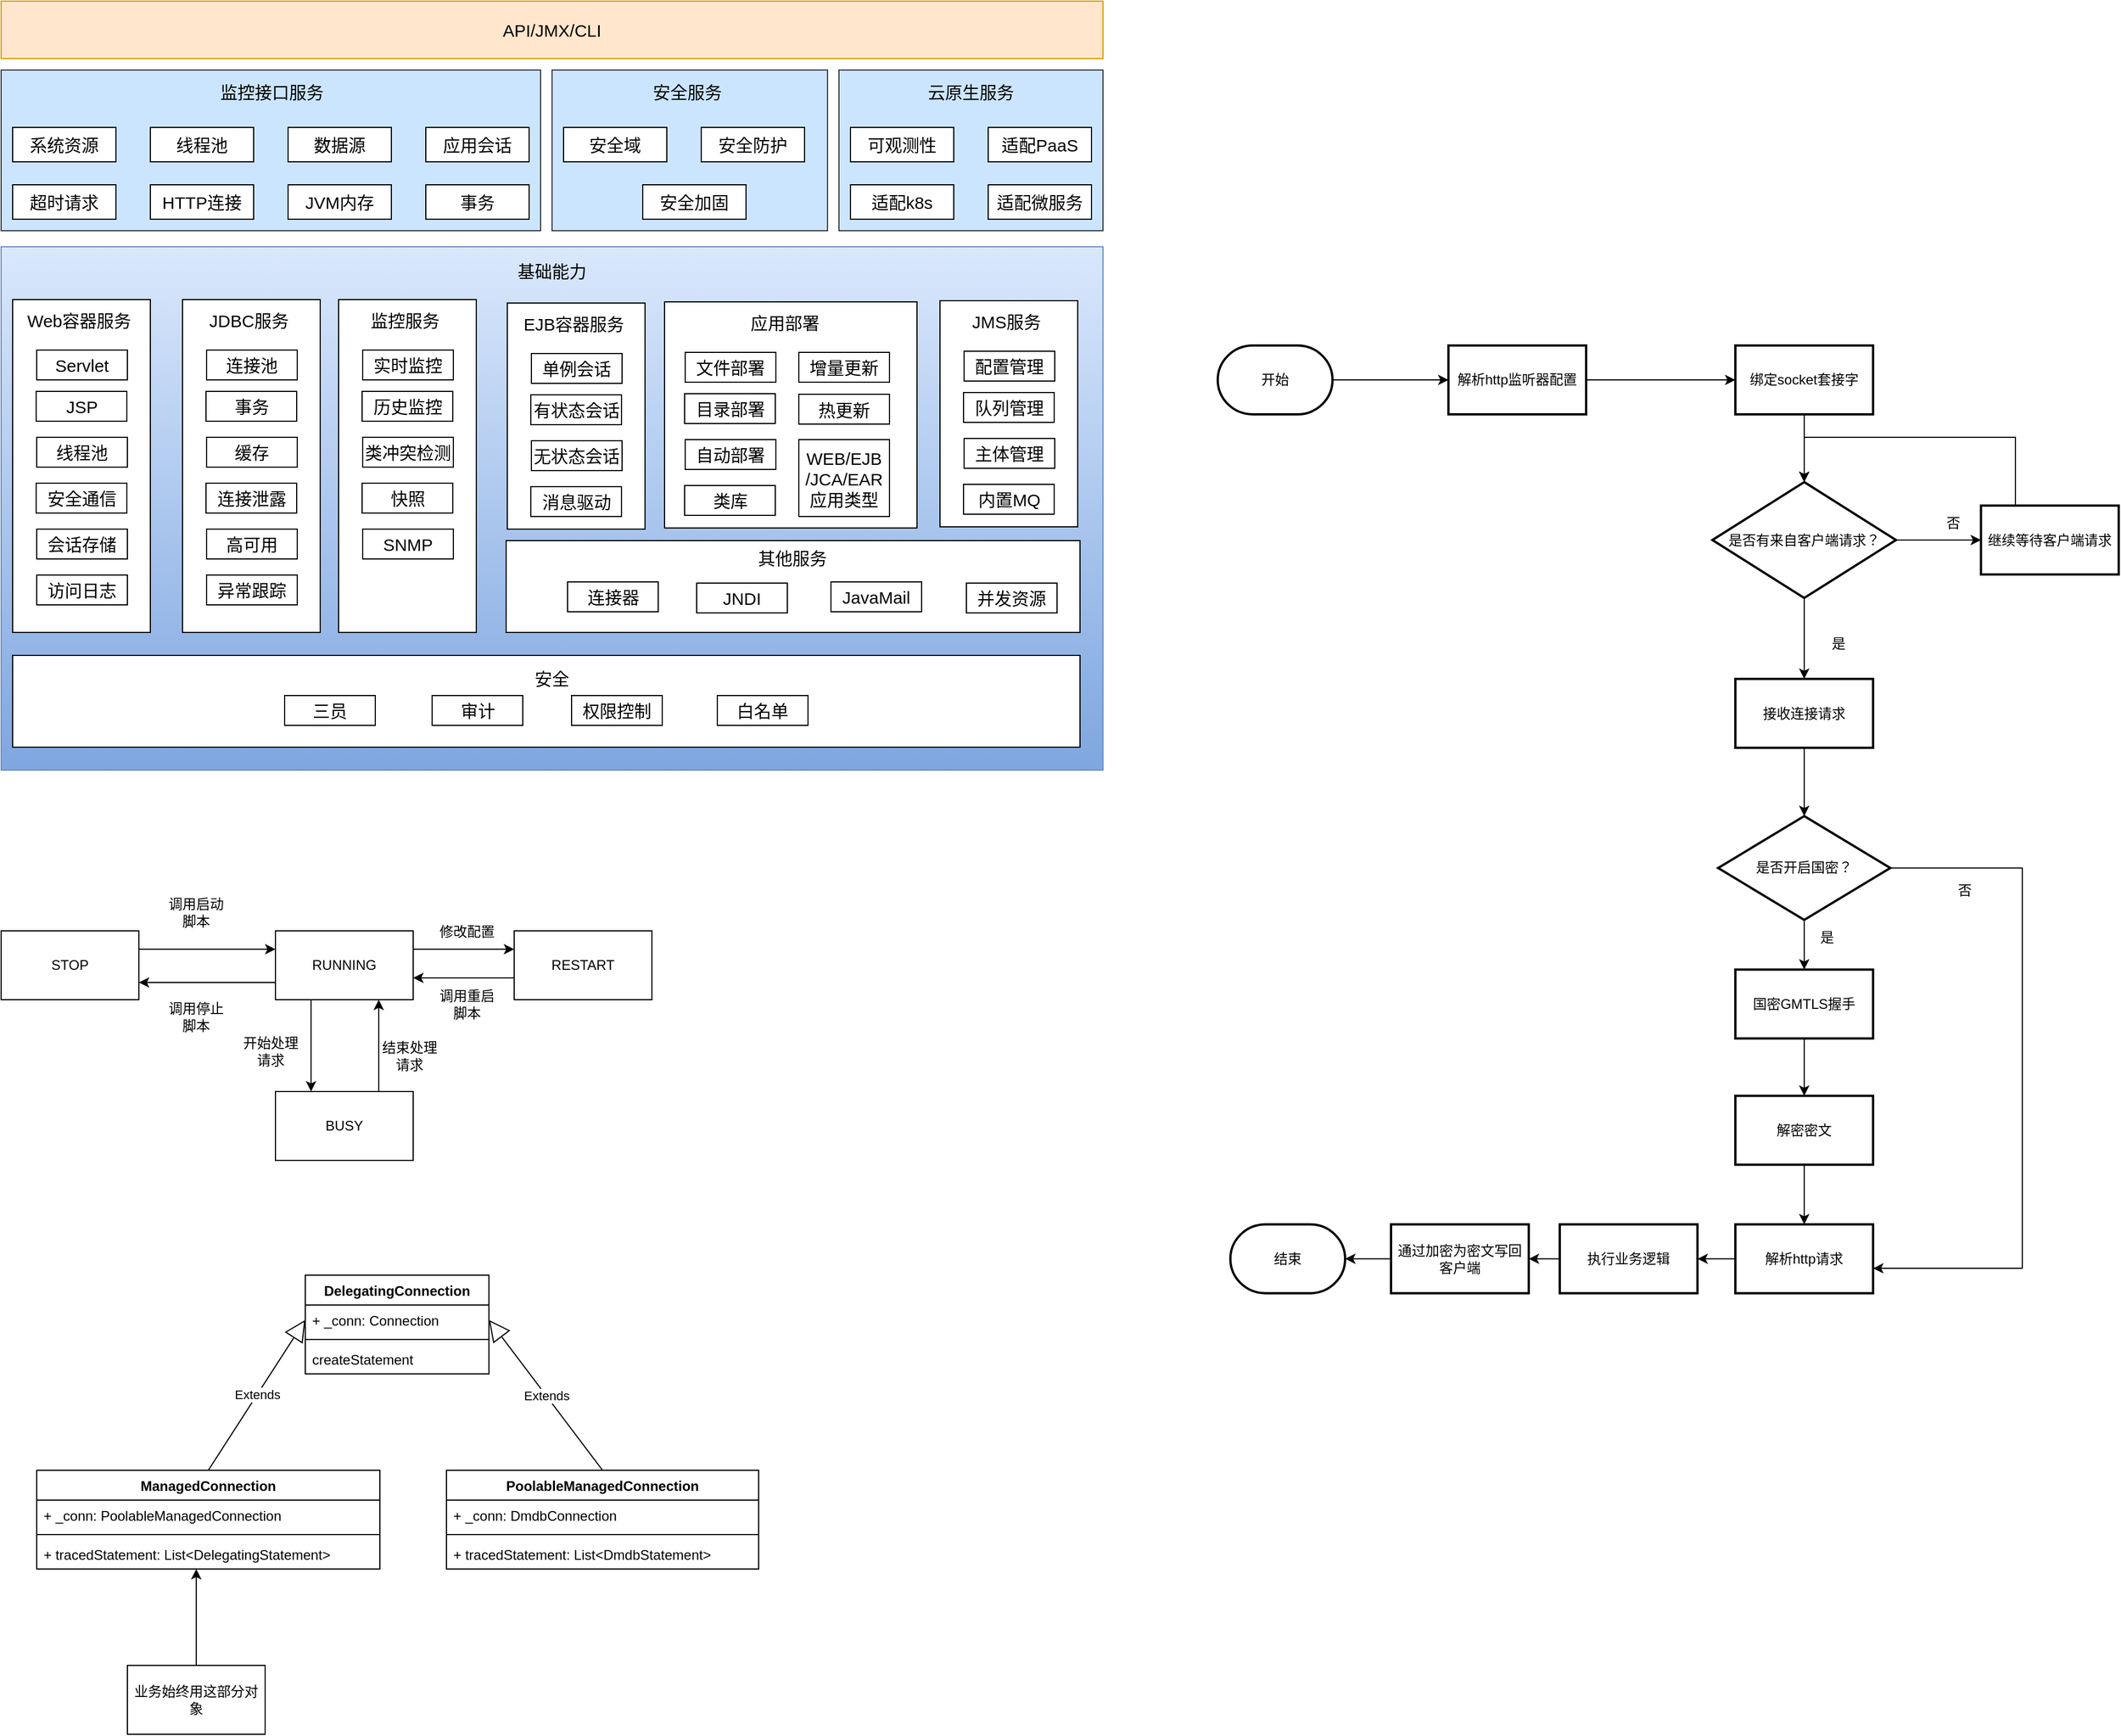 <mxfile version="22.1.11" type="github">
  <diagram name="第 1 页" id="JGKNLwSmmm86M49A7ziD">
    <mxGraphModel dx="1434" dy="738" grid="1" gridSize="10" guides="1" tooltips="1" connect="1" arrows="1" fold="1" page="1" pageScale="1" pageWidth="827" pageHeight="1169" math="0" shadow="0">
      <root>
        <mxCell id="0" />
        <mxCell id="1" parent="0" />
        <mxCell id="w1klxcKZmSyNbT7A57oT-1" value="" style="rounded=0;whiteSpace=wrap;html=1;fontSize=15;fillColor=#dae8fc;gradientColor=#7ea6e0;strokeColor=#6c8ebf;" vertex="1" parent="1">
          <mxGeometry x="60" y="344" width="960" height="456" as="geometry" />
        </mxCell>
        <mxCell id="w1klxcKZmSyNbT7A57oT-2" value="API/JMX/CLI" style="rounded=0;whiteSpace=wrap;html=1;fontSize=15;fillColor=#ffe6cc;strokeColor=#d79b00;" vertex="1" parent="1">
          <mxGeometry x="60" y="130" width="960" height="50" as="geometry" />
        </mxCell>
        <mxCell id="w1klxcKZmSyNbT7A57oT-3" value="" style="group;fillColor=#cce5ff;strokeColor=#36393d;" vertex="1" connectable="0" parent="1">
          <mxGeometry x="60" y="190" width="470" height="140" as="geometry" />
        </mxCell>
        <mxCell id="w1klxcKZmSyNbT7A57oT-4" value="" style="rounded=0;whiteSpace=wrap;html=1;fontSize=15;fillColor=#cce5ff;strokeColor=#36393d;" vertex="1" parent="w1klxcKZmSyNbT7A57oT-3">
          <mxGeometry width="470" height="140" as="geometry" />
        </mxCell>
        <mxCell id="w1klxcKZmSyNbT7A57oT-5" value="系统资源" style="rounded=0;whiteSpace=wrap;html=1;fontSize=15;" vertex="1" parent="w1klxcKZmSyNbT7A57oT-3">
          <mxGeometry x="10" y="50" width="90" height="30" as="geometry" />
        </mxCell>
        <mxCell id="w1klxcKZmSyNbT7A57oT-6" value="超时请求" style="rounded=0;whiteSpace=wrap;html=1;fontSize=15;" vertex="1" parent="w1klxcKZmSyNbT7A57oT-3">
          <mxGeometry x="10" y="100" width="90" height="30" as="geometry" />
        </mxCell>
        <mxCell id="w1klxcKZmSyNbT7A57oT-7" value="线程池" style="rounded=0;whiteSpace=wrap;html=1;fontSize=15;" vertex="1" parent="w1klxcKZmSyNbT7A57oT-3">
          <mxGeometry x="130" y="50" width="90" height="30" as="geometry" />
        </mxCell>
        <mxCell id="w1klxcKZmSyNbT7A57oT-8" value="HTTP连接" style="rounded=0;whiteSpace=wrap;html=1;fontSize=15;" vertex="1" parent="w1klxcKZmSyNbT7A57oT-3">
          <mxGeometry x="130" y="100" width="90" height="30" as="geometry" />
        </mxCell>
        <mxCell id="w1klxcKZmSyNbT7A57oT-9" value="数据源" style="rounded=0;whiteSpace=wrap;html=1;fontSize=15;" vertex="1" parent="w1klxcKZmSyNbT7A57oT-3">
          <mxGeometry x="250" y="50" width="90" height="30" as="geometry" />
        </mxCell>
        <mxCell id="w1klxcKZmSyNbT7A57oT-10" value="JVM内存" style="rounded=0;whiteSpace=wrap;html=1;fontSize=15;" vertex="1" parent="w1klxcKZmSyNbT7A57oT-3">
          <mxGeometry x="250" y="100" width="90" height="30" as="geometry" />
        </mxCell>
        <mxCell id="w1klxcKZmSyNbT7A57oT-11" value="应用会话" style="rounded=0;whiteSpace=wrap;html=1;fontSize=15;" vertex="1" parent="w1klxcKZmSyNbT7A57oT-3">
          <mxGeometry x="370" y="50" width="90" height="30" as="geometry" />
        </mxCell>
        <mxCell id="w1klxcKZmSyNbT7A57oT-12" value="事务" style="rounded=0;whiteSpace=wrap;html=1;fontSize=15;" vertex="1" parent="w1klxcKZmSyNbT7A57oT-3">
          <mxGeometry x="370" y="100" width="90" height="30" as="geometry" />
        </mxCell>
        <mxCell id="w1klxcKZmSyNbT7A57oT-13" value="监控接口服务" style="text;html=1;strokeColor=none;fillColor=none;align=center;verticalAlign=middle;whiteSpace=wrap;rounded=0;fontSize=15;" vertex="1" parent="w1klxcKZmSyNbT7A57oT-3">
          <mxGeometry x="171" y="4" width="130" height="30" as="geometry" />
        </mxCell>
        <mxCell id="w1klxcKZmSyNbT7A57oT-14" value="" style="group" vertex="1" connectable="0" parent="1">
          <mxGeometry x="540" y="190" width="240" height="140" as="geometry" />
        </mxCell>
        <mxCell id="w1klxcKZmSyNbT7A57oT-15" value="" style="rounded=0;whiteSpace=wrap;html=1;fontSize=15;fillColor=#cce5ff;strokeColor=#36393d;" vertex="1" parent="w1klxcKZmSyNbT7A57oT-14">
          <mxGeometry width="240" height="140" as="geometry" />
        </mxCell>
        <mxCell id="w1klxcKZmSyNbT7A57oT-16" value="安全域" style="rounded=0;whiteSpace=wrap;html=1;fontSize=15;" vertex="1" parent="w1klxcKZmSyNbT7A57oT-14">
          <mxGeometry x="10" y="50" width="90" height="30" as="geometry" />
        </mxCell>
        <mxCell id="w1klxcKZmSyNbT7A57oT-17" value="安全加固" style="rounded=0;whiteSpace=wrap;html=1;fontSize=15;" vertex="1" parent="w1klxcKZmSyNbT7A57oT-14">
          <mxGeometry x="79" y="100" width="90" height="30" as="geometry" />
        </mxCell>
        <mxCell id="w1klxcKZmSyNbT7A57oT-18" value="安全防护" style="rounded=0;whiteSpace=wrap;html=1;fontSize=15;" vertex="1" parent="w1klxcKZmSyNbT7A57oT-14">
          <mxGeometry x="130" y="50" width="90" height="30" as="geometry" />
        </mxCell>
        <mxCell id="w1klxcKZmSyNbT7A57oT-19" value="安全服务" style="text;html=1;strokeColor=none;fillColor=none;align=center;verticalAlign=middle;whiteSpace=wrap;rounded=0;fontSize=15;" vertex="1" parent="w1klxcKZmSyNbT7A57oT-14">
          <mxGeometry x="53" y="4" width="130" height="30" as="geometry" />
        </mxCell>
        <mxCell id="w1klxcKZmSyNbT7A57oT-20" value="" style="group;fillColor=#cce5ff;strokeColor=#36393d;" vertex="1" connectable="0" parent="1">
          <mxGeometry x="790" y="190" width="230" height="140" as="geometry" />
        </mxCell>
        <mxCell id="w1klxcKZmSyNbT7A57oT-21" value="" style="rounded=0;whiteSpace=wrap;html=1;fontSize=15;fillColor=#cce5ff;strokeColor=#36393d;" vertex="1" parent="w1klxcKZmSyNbT7A57oT-20">
          <mxGeometry width="230" height="140" as="geometry" />
        </mxCell>
        <mxCell id="w1klxcKZmSyNbT7A57oT-22" value="可观测性" style="rounded=0;whiteSpace=wrap;html=1;fontSize=15;" vertex="1" parent="w1klxcKZmSyNbT7A57oT-20">
          <mxGeometry x="10" y="50" width="90" height="30" as="geometry" />
        </mxCell>
        <mxCell id="w1klxcKZmSyNbT7A57oT-23" value="适配k8s" style="rounded=0;whiteSpace=wrap;html=1;fontSize=15;" vertex="1" parent="w1klxcKZmSyNbT7A57oT-20">
          <mxGeometry x="10" y="100" width="90" height="30" as="geometry" />
        </mxCell>
        <mxCell id="w1klxcKZmSyNbT7A57oT-24" value="适配PaaS" style="rounded=0;whiteSpace=wrap;html=1;fontSize=15;" vertex="1" parent="w1klxcKZmSyNbT7A57oT-20">
          <mxGeometry x="130" y="50" width="90" height="30" as="geometry" />
        </mxCell>
        <mxCell id="w1klxcKZmSyNbT7A57oT-25" value="适配微服务" style="rounded=0;whiteSpace=wrap;html=1;fontSize=15;" vertex="1" parent="w1klxcKZmSyNbT7A57oT-20">
          <mxGeometry x="130" y="100" width="90" height="30" as="geometry" />
        </mxCell>
        <mxCell id="w1klxcKZmSyNbT7A57oT-26" value="云原生服务" style="text;html=1;strokeColor=none;fillColor=none;align=center;verticalAlign=middle;whiteSpace=wrap;rounded=0;fontSize=15;" vertex="1" parent="w1klxcKZmSyNbT7A57oT-20">
          <mxGeometry x="50" y="4" width="130" height="30" as="geometry" />
        </mxCell>
        <mxCell id="w1klxcKZmSyNbT7A57oT-27" value="" style="group;fillColor=#cce5ff;strokeColor=#36393d;" vertex="1" connectable="0" parent="1">
          <mxGeometry x="70" y="390" width="120" height="290" as="geometry" />
        </mxCell>
        <mxCell id="w1klxcKZmSyNbT7A57oT-28" value="" style="rounded=0;whiteSpace=wrap;html=1;fontSize=15;" vertex="1" parent="w1klxcKZmSyNbT7A57oT-27">
          <mxGeometry width="120" height="290" as="geometry" />
        </mxCell>
        <mxCell id="w1klxcKZmSyNbT7A57oT-29" value="" style="group" vertex="1" connectable="0" parent="w1klxcKZmSyNbT7A57oT-27">
          <mxGeometry x="3" y="3" width="110" height="263" as="geometry" />
        </mxCell>
        <mxCell id="w1klxcKZmSyNbT7A57oT-30" value="Web容器服务" style="text;html=1;strokeColor=none;fillColor=none;align=center;verticalAlign=middle;whiteSpace=wrap;rounded=0;fontSize=15;" vertex="1" parent="w1klxcKZmSyNbT7A57oT-29">
          <mxGeometry width="110" height="30" as="geometry" />
        </mxCell>
        <mxCell id="w1klxcKZmSyNbT7A57oT-31" value="Servlet" style="rounded=0;whiteSpace=wrap;html=1;fontSize=15;" vertex="1" parent="w1klxcKZmSyNbT7A57oT-29">
          <mxGeometry x="18" y="41" width="79" height="26" as="geometry" />
        </mxCell>
        <mxCell id="w1klxcKZmSyNbT7A57oT-32" value="JSP" style="rounded=0;whiteSpace=wrap;html=1;fontSize=15;" vertex="1" parent="w1klxcKZmSyNbT7A57oT-29">
          <mxGeometry x="17.5" y="77" width="79" height="26" as="geometry" />
        </mxCell>
        <mxCell id="w1klxcKZmSyNbT7A57oT-33" value="线程池" style="rounded=0;whiteSpace=wrap;html=1;fontSize=15;" vertex="1" parent="w1klxcKZmSyNbT7A57oT-29">
          <mxGeometry x="18" y="117" width="79" height="26" as="geometry" />
        </mxCell>
        <mxCell id="w1klxcKZmSyNbT7A57oT-34" value="会话存储" style="rounded=0;whiteSpace=wrap;html=1;fontSize=15;" vertex="1" parent="w1klxcKZmSyNbT7A57oT-29">
          <mxGeometry x="18" y="197" width="79" height="26" as="geometry" />
        </mxCell>
        <mxCell id="w1klxcKZmSyNbT7A57oT-35" value="访问日志" style="rounded=0;whiteSpace=wrap;html=1;fontSize=15;" vertex="1" parent="w1klxcKZmSyNbT7A57oT-29">
          <mxGeometry x="18" y="237" width="79" height="26" as="geometry" />
        </mxCell>
        <mxCell id="w1klxcKZmSyNbT7A57oT-36" value="安全通信" style="rounded=0;whiteSpace=wrap;html=1;fontSize=15;" vertex="1" parent="w1klxcKZmSyNbT7A57oT-29">
          <mxGeometry x="17.5" y="157" width="79" height="26" as="geometry" />
        </mxCell>
        <mxCell id="w1klxcKZmSyNbT7A57oT-37" value="" style="group" vertex="1" connectable="0" parent="1">
          <mxGeometry x="218" y="390" width="120" height="290" as="geometry" />
        </mxCell>
        <mxCell id="w1klxcKZmSyNbT7A57oT-38" value="" style="rounded=0;whiteSpace=wrap;html=1;fontSize=15;" vertex="1" parent="w1klxcKZmSyNbT7A57oT-37">
          <mxGeometry width="120" height="290" as="geometry" />
        </mxCell>
        <mxCell id="w1klxcKZmSyNbT7A57oT-39" value="JDBC服务" style="text;html=1;strokeColor=none;fillColor=none;align=center;verticalAlign=middle;whiteSpace=wrap;rounded=0;fontSize=15;" vertex="1" parent="w1klxcKZmSyNbT7A57oT-37">
          <mxGeometry x="3" y="3" width="110" height="30" as="geometry" />
        </mxCell>
        <mxCell id="w1klxcKZmSyNbT7A57oT-40" value="连接池" style="rounded=0;whiteSpace=wrap;html=1;fontSize=15;" vertex="1" parent="w1klxcKZmSyNbT7A57oT-37">
          <mxGeometry x="21" y="44" width="79" height="26" as="geometry" />
        </mxCell>
        <mxCell id="w1klxcKZmSyNbT7A57oT-41" value="事务" style="rounded=0;whiteSpace=wrap;html=1;fontSize=15;" vertex="1" parent="w1klxcKZmSyNbT7A57oT-37">
          <mxGeometry x="20.5" y="80" width="79" height="26" as="geometry" />
        </mxCell>
        <mxCell id="w1klxcKZmSyNbT7A57oT-42" value="缓存" style="rounded=0;whiteSpace=wrap;html=1;fontSize=15;" vertex="1" parent="w1klxcKZmSyNbT7A57oT-37">
          <mxGeometry x="21" y="120" width="79" height="26" as="geometry" />
        </mxCell>
        <mxCell id="w1klxcKZmSyNbT7A57oT-43" value="高可用" style="rounded=0;whiteSpace=wrap;html=1;fontSize=15;" vertex="1" parent="w1klxcKZmSyNbT7A57oT-37">
          <mxGeometry x="21" y="200" width="79" height="26" as="geometry" />
        </mxCell>
        <mxCell id="w1klxcKZmSyNbT7A57oT-44" value="异常跟踪" style="rounded=0;whiteSpace=wrap;html=1;fontSize=15;" vertex="1" parent="w1klxcKZmSyNbT7A57oT-37">
          <mxGeometry x="21" y="240" width="79" height="26" as="geometry" />
        </mxCell>
        <mxCell id="w1klxcKZmSyNbT7A57oT-45" value="连接泄露" style="rounded=0;whiteSpace=wrap;html=1;fontSize=15;" vertex="1" parent="w1klxcKZmSyNbT7A57oT-37">
          <mxGeometry x="20.5" y="160" width="79" height="26" as="geometry" />
        </mxCell>
        <mxCell id="w1klxcKZmSyNbT7A57oT-46" value="" style="group" vertex="1" connectable="0" parent="1">
          <mxGeometry x="501" y="393" width="120" height="197" as="geometry" />
        </mxCell>
        <mxCell id="w1klxcKZmSyNbT7A57oT-47" value="" style="rounded=0;whiteSpace=wrap;html=1;fontSize=15;" vertex="1" parent="w1klxcKZmSyNbT7A57oT-46">
          <mxGeometry width="120" height="197" as="geometry" />
        </mxCell>
        <mxCell id="w1klxcKZmSyNbT7A57oT-48" value="EJB容器服务" style="text;html=1;strokeColor=none;fillColor=none;align=center;verticalAlign=middle;whiteSpace=wrap;rounded=0;fontSize=15;container=0;" vertex="1" parent="w1klxcKZmSyNbT7A57oT-46">
          <mxGeometry x="3" y="3" width="110" height="30" as="geometry" />
        </mxCell>
        <mxCell id="w1klxcKZmSyNbT7A57oT-49" value="单例会话" style="rounded=0;whiteSpace=wrap;html=1;fontSize=15;container=0;" vertex="1" parent="w1klxcKZmSyNbT7A57oT-46">
          <mxGeometry x="21" y="44" width="79" height="26" as="geometry" />
        </mxCell>
        <mxCell id="w1klxcKZmSyNbT7A57oT-50" value="有状态会话" style="rounded=0;whiteSpace=wrap;html=1;fontSize=15;container=0;" vertex="1" parent="w1klxcKZmSyNbT7A57oT-46">
          <mxGeometry x="20.5" y="80" width="79" height="26" as="geometry" />
        </mxCell>
        <mxCell id="w1klxcKZmSyNbT7A57oT-51" value="无状态会话" style="rounded=0;whiteSpace=wrap;html=1;fontSize=15;container=0;" vertex="1" parent="w1klxcKZmSyNbT7A57oT-46">
          <mxGeometry x="21" y="120" width="79" height="26" as="geometry" />
        </mxCell>
        <mxCell id="w1klxcKZmSyNbT7A57oT-52" value="消息驱动" style="rounded=0;whiteSpace=wrap;html=1;fontSize=15;container=0;" vertex="1" parent="w1klxcKZmSyNbT7A57oT-46">
          <mxGeometry x="20.5" y="160" width="79" height="26" as="geometry" />
        </mxCell>
        <mxCell id="w1klxcKZmSyNbT7A57oT-53" value="" style="group" vertex="1" connectable="0" parent="1">
          <mxGeometry x="878" y="391" width="120" height="197" as="geometry" />
        </mxCell>
        <mxCell id="w1klxcKZmSyNbT7A57oT-54" value="" style="rounded=0;whiteSpace=wrap;html=1;fontSize=15;" vertex="1" parent="w1klxcKZmSyNbT7A57oT-53">
          <mxGeometry width="120" height="197" as="geometry" />
        </mxCell>
        <mxCell id="w1klxcKZmSyNbT7A57oT-55" value="JMS服务" style="text;html=1;strokeColor=none;fillColor=none;align=center;verticalAlign=middle;whiteSpace=wrap;rounded=0;fontSize=15;container=0;" vertex="1" parent="w1klxcKZmSyNbT7A57oT-53">
          <mxGeometry x="3" y="3" width="110" height="30" as="geometry" />
        </mxCell>
        <mxCell id="w1klxcKZmSyNbT7A57oT-56" value="配置管理" style="rounded=0;whiteSpace=wrap;html=1;fontSize=15;container=0;" vertex="1" parent="w1klxcKZmSyNbT7A57oT-53">
          <mxGeometry x="21" y="44" width="79" height="26" as="geometry" />
        </mxCell>
        <mxCell id="w1klxcKZmSyNbT7A57oT-57" value="队列管理" style="rounded=0;whiteSpace=wrap;html=1;fontSize=15;container=0;" vertex="1" parent="w1klxcKZmSyNbT7A57oT-53">
          <mxGeometry x="20.5" y="80" width="79" height="26" as="geometry" />
        </mxCell>
        <mxCell id="w1klxcKZmSyNbT7A57oT-58" value="主体管理" style="rounded=0;whiteSpace=wrap;html=1;fontSize=15;container=0;" vertex="1" parent="w1klxcKZmSyNbT7A57oT-53">
          <mxGeometry x="21" y="120" width="79" height="26" as="geometry" />
        </mxCell>
        <mxCell id="w1klxcKZmSyNbT7A57oT-59" value="内置MQ" style="rounded=0;whiteSpace=wrap;html=1;fontSize=15;container=0;" vertex="1" parent="w1klxcKZmSyNbT7A57oT-53">
          <mxGeometry x="20.5" y="160" width="79" height="26" as="geometry" />
        </mxCell>
        <mxCell id="w1klxcKZmSyNbT7A57oT-60" value="" style="rounded=0;whiteSpace=wrap;html=1;fontSize=15;" vertex="1" parent="1">
          <mxGeometry x="500" y="600" width="500" height="80" as="geometry" />
        </mxCell>
        <mxCell id="w1klxcKZmSyNbT7A57oT-61" value="其他服务" style="text;html=1;strokeColor=none;fillColor=none;align=center;verticalAlign=middle;whiteSpace=wrap;rounded=0;fontSize=15;" vertex="1" parent="1">
          <mxGeometry x="713" y="600" width="73" height="30" as="geometry" />
        </mxCell>
        <mxCell id="w1klxcKZmSyNbT7A57oT-62" value="连接器" style="rounded=0;whiteSpace=wrap;html=1;fontSize=15;container=0;" vertex="1" parent="1">
          <mxGeometry x="553.5" y="636" width="79" height="26" as="geometry" />
        </mxCell>
        <mxCell id="w1klxcKZmSyNbT7A57oT-63" value="JNDI" style="rounded=0;whiteSpace=wrap;html=1;fontSize=15;container=0;" vertex="1" parent="1">
          <mxGeometry x="666" y="637" width="79" height="26" as="geometry" />
        </mxCell>
        <mxCell id="w1klxcKZmSyNbT7A57oT-64" value="JavaMail" style="rounded=0;whiteSpace=wrap;html=1;fontSize=15;container=0;" vertex="1" parent="1">
          <mxGeometry x="783" y="636" width="79" height="26" as="geometry" />
        </mxCell>
        <mxCell id="w1klxcKZmSyNbT7A57oT-65" value="并发资源" style="rounded=0;whiteSpace=wrap;html=1;fontSize=15;container=0;" vertex="1" parent="1">
          <mxGeometry x="901" y="637" width="79" height="26" as="geometry" />
        </mxCell>
        <mxCell id="w1klxcKZmSyNbT7A57oT-66" value="基础能力" style="text;html=1;strokeColor=none;fillColor=none;align=center;verticalAlign=middle;whiteSpace=wrap;rounded=0;fontSize=15;" vertex="1" parent="1">
          <mxGeometry x="485" y="350" width="110" height="30" as="geometry" />
        </mxCell>
        <mxCell id="w1klxcKZmSyNbT7A57oT-67" value="" style="group" vertex="1" connectable="0" parent="1">
          <mxGeometry x="638" y="392" width="220" height="197" as="geometry" />
        </mxCell>
        <mxCell id="w1klxcKZmSyNbT7A57oT-68" value="" style="rounded=0;whiteSpace=wrap;html=1;fontSize=15;" vertex="1" parent="w1klxcKZmSyNbT7A57oT-67">
          <mxGeometry width="220" height="197" as="geometry" />
        </mxCell>
        <mxCell id="w1klxcKZmSyNbT7A57oT-69" value="应用部署" style="text;html=1;strokeColor=none;fillColor=none;align=center;verticalAlign=middle;whiteSpace=wrap;rounded=0;fontSize=15;container=0;" vertex="1" parent="w1klxcKZmSyNbT7A57oT-67">
          <mxGeometry x="50" y="3" width="110" height="30" as="geometry" />
        </mxCell>
        <mxCell id="w1klxcKZmSyNbT7A57oT-70" value="文件部署" style="rounded=0;whiteSpace=wrap;html=1;fontSize=15;container=0;" vertex="1" parent="w1klxcKZmSyNbT7A57oT-67">
          <mxGeometry x="18" y="44" width="79" height="26" as="geometry" />
        </mxCell>
        <mxCell id="w1klxcKZmSyNbT7A57oT-71" value="目录部署" style="rounded=0;whiteSpace=wrap;html=1;fontSize=15;container=0;" vertex="1" parent="w1klxcKZmSyNbT7A57oT-67">
          <mxGeometry x="17.5" y="80" width="79" height="26" as="geometry" />
        </mxCell>
        <mxCell id="w1klxcKZmSyNbT7A57oT-72" value="自动部署" style="rounded=0;whiteSpace=wrap;html=1;fontSize=15;container=0;" vertex="1" parent="w1klxcKZmSyNbT7A57oT-67">
          <mxGeometry x="18" y="120" width="79" height="26" as="geometry" />
        </mxCell>
        <mxCell id="w1klxcKZmSyNbT7A57oT-73" value="类库" style="rounded=0;whiteSpace=wrap;html=1;fontSize=15;container=0;" vertex="1" parent="w1klxcKZmSyNbT7A57oT-67">
          <mxGeometry x="17.5" y="160" width="79" height="26" as="geometry" />
        </mxCell>
        <mxCell id="w1klxcKZmSyNbT7A57oT-74" value="增量更新" style="rounded=0;whiteSpace=wrap;html=1;fontSize=15;container=0;" vertex="1" parent="w1klxcKZmSyNbT7A57oT-67">
          <mxGeometry x="117" y="44" width="79" height="26" as="geometry" />
        </mxCell>
        <mxCell id="w1klxcKZmSyNbT7A57oT-75" value="WEB/EJB&lt;br&gt;/JCA/EAR应用类型" style="rounded=0;whiteSpace=wrap;html=1;fontSize=15;container=0;" vertex="1" parent="w1klxcKZmSyNbT7A57oT-67">
          <mxGeometry x="117" y="120" width="79" height="67" as="geometry" />
        </mxCell>
        <mxCell id="w1klxcKZmSyNbT7A57oT-76" value="热更新" style="rounded=0;whiteSpace=wrap;html=1;fontSize=15;container=0;" vertex="1" parent="w1klxcKZmSyNbT7A57oT-67">
          <mxGeometry x="117" y="80.5" width="79" height="26" as="geometry" />
        </mxCell>
        <mxCell id="w1klxcKZmSyNbT7A57oT-77" value="l" style="group;fillColor=#dae8fc;strokeColor=#6c8ebf;gradientColor=#7ea6e0;" vertex="1" connectable="0" parent="1">
          <mxGeometry x="354" y="390" width="120" height="290" as="geometry" />
        </mxCell>
        <mxCell id="w1klxcKZmSyNbT7A57oT-78" value="" style="rounded=0;whiteSpace=wrap;html=1;fontSize=15;" vertex="1" parent="w1klxcKZmSyNbT7A57oT-77">
          <mxGeometry width="120" height="290" as="geometry" />
        </mxCell>
        <mxCell id="w1klxcKZmSyNbT7A57oT-79" value="监控服务" style="text;html=1;strokeColor=none;fillColor=none;align=center;verticalAlign=middle;whiteSpace=wrap;rounded=0;fontSize=15;" vertex="1" parent="w1klxcKZmSyNbT7A57oT-77">
          <mxGeometry x="3" y="3" width="110" height="30" as="geometry" />
        </mxCell>
        <mxCell id="w1klxcKZmSyNbT7A57oT-80" value="实时监控" style="rounded=0;whiteSpace=wrap;html=1;fontSize=15;" vertex="1" parent="w1klxcKZmSyNbT7A57oT-77">
          <mxGeometry x="21" y="44" width="79" height="26" as="geometry" />
        </mxCell>
        <mxCell id="w1klxcKZmSyNbT7A57oT-81" value="历史监控" style="rounded=0;whiteSpace=wrap;html=1;fontSize=15;" vertex="1" parent="w1klxcKZmSyNbT7A57oT-77">
          <mxGeometry x="20.5" y="80" width="79" height="26" as="geometry" />
        </mxCell>
        <mxCell id="w1klxcKZmSyNbT7A57oT-82" value="类冲突检测" style="rounded=0;whiteSpace=wrap;html=1;fontSize=15;" vertex="1" parent="w1klxcKZmSyNbT7A57oT-77">
          <mxGeometry x="21" y="120" width="79" height="26" as="geometry" />
        </mxCell>
        <mxCell id="w1klxcKZmSyNbT7A57oT-83" value="SNMP" style="rounded=0;whiteSpace=wrap;html=1;fontSize=15;" vertex="1" parent="w1klxcKZmSyNbT7A57oT-77">
          <mxGeometry x="21" y="200" width="79" height="26" as="geometry" />
        </mxCell>
        <mxCell id="w1klxcKZmSyNbT7A57oT-84" value="快照" style="rounded=0;whiteSpace=wrap;html=1;fontSize=15;" vertex="1" parent="w1klxcKZmSyNbT7A57oT-77">
          <mxGeometry x="20.5" y="160" width="79" height="26" as="geometry" />
        </mxCell>
        <mxCell id="w1klxcKZmSyNbT7A57oT-85" value="" style="rounded=0;whiteSpace=wrap;html=1;fontSize=15;" vertex="1" parent="1">
          <mxGeometry x="70" y="700" width="930" height="80" as="geometry" />
        </mxCell>
        <mxCell id="w1klxcKZmSyNbT7A57oT-86" value="三员" style="rounded=0;whiteSpace=wrap;html=1;fontSize=15;container=0;" vertex="1" parent="1">
          <mxGeometry x="307" y="735" width="79" height="26" as="geometry" />
        </mxCell>
        <mxCell id="w1klxcKZmSyNbT7A57oT-87" value="审计" style="rounded=0;whiteSpace=wrap;html=1;fontSize=15;container=0;" vertex="1" parent="1">
          <mxGeometry x="435.5" y="735" width="79" height="26" as="geometry" />
        </mxCell>
        <mxCell id="w1klxcKZmSyNbT7A57oT-88" value="权限控制" style="rounded=0;whiteSpace=wrap;html=1;fontSize=15;container=0;" vertex="1" parent="1">
          <mxGeometry x="557" y="735" width="79" height="26" as="geometry" />
        </mxCell>
        <mxCell id="w1klxcKZmSyNbT7A57oT-89" value="白名单" style="rounded=0;whiteSpace=wrap;html=1;fontSize=15;container=0;" vertex="1" parent="1">
          <mxGeometry x="684" y="735" width="79" height="26" as="geometry" />
        </mxCell>
        <mxCell id="w1klxcKZmSyNbT7A57oT-90" value="安全" style="text;html=1;strokeColor=none;fillColor=none;align=center;verticalAlign=middle;whiteSpace=wrap;rounded=0;fontSize=15;" vertex="1" parent="1">
          <mxGeometry x="510" y="705" width="60" height="30" as="geometry" />
        </mxCell>
        <mxCell id="w1klxcKZmSyNbT7A57oT-91" value="" style="edgeStyle=orthogonalEdgeStyle;rounded=0;orthogonalLoop=1;jettySize=auto;html=1;" edge="1" parent="1" source="w1klxcKZmSyNbT7A57oT-92" target="w1klxcKZmSyNbT7A57oT-94">
          <mxGeometry relative="1" as="geometry" />
        </mxCell>
        <mxCell id="w1klxcKZmSyNbT7A57oT-92" value="开始" style="strokeWidth=2;html=1;shape=mxgraph.flowchart.terminator;whiteSpace=wrap;" vertex="1" parent="1">
          <mxGeometry x="1120" y="430" width="100" height="60" as="geometry" />
        </mxCell>
        <mxCell id="w1klxcKZmSyNbT7A57oT-93" value="" style="edgeStyle=orthogonalEdgeStyle;rounded=0;orthogonalLoop=1;jettySize=auto;html=1;" edge="1" parent="1" source="w1klxcKZmSyNbT7A57oT-94" target="w1klxcKZmSyNbT7A57oT-96">
          <mxGeometry relative="1" as="geometry" />
        </mxCell>
        <mxCell id="w1klxcKZmSyNbT7A57oT-94" value="解析http监听器配置" style="whiteSpace=wrap;html=1;strokeWidth=2;" vertex="1" parent="1">
          <mxGeometry x="1321" y="430" width="120" height="60" as="geometry" />
        </mxCell>
        <mxCell id="w1klxcKZmSyNbT7A57oT-95" value="" style="edgeStyle=orthogonalEdgeStyle;rounded=0;orthogonalLoop=1;jettySize=auto;html=1;" edge="1" parent="1" source="w1klxcKZmSyNbT7A57oT-96" target="w1klxcKZmSyNbT7A57oT-99">
          <mxGeometry relative="1" as="geometry" />
        </mxCell>
        <mxCell id="w1klxcKZmSyNbT7A57oT-96" value="绑定socket套接字" style="whiteSpace=wrap;html=1;strokeWidth=2;" vertex="1" parent="1">
          <mxGeometry x="1571" y="430" width="120" height="60" as="geometry" />
        </mxCell>
        <mxCell id="w1klxcKZmSyNbT7A57oT-97" value="" style="edgeStyle=orthogonalEdgeStyle;rounded=0;orthogonalLoop=1;jettySize=auto;html=1;" edge="1" parent="1" source="w1klxcKZmSyNbT7A57oT-99" target="w1klxcKZmSyNbT7A57oT-104">
          <mxGeometry relative="1" as="geometry" />
        </mxCell>
        <mxCell id="w1klxcKZmSyNbT7A57oT-98" style="edgeStyle=orthogonalEdgeStyle;rounded=0;orthogonalLoop=1;jettySize=auto;html=1;entryX=0;entryY=0.5;entryDx=0;entryDy=0;" edge="1" parent="1" source="w1klxcKZmSyNbT7A57oT-99" target="w1klxcKZmSyNbT7A57oT-101">
          <mxGeometry relative="1" as="geometry" />
        </mxCell>
        <mxCell id="w1klxcKZmSyNbT7A57oT-99" value="是否有来自客户端请求？" style="rhombus;whiteSpace=wrap;html=1;strokeWidth=2;" vertex="1" parent="1">
          <mxGeometry x="1551" y="549" width="160" height="101" as="geometry" />
        </mxCell>
        <mxCell id="w1klxcKZmSyNbT7A57oT-100" style="edgeStyle=orthogonalEdgeStyle;rounded=0;orthogonalLoop=1;jettySize=auto;html=1;entryX=0.5;entryY=0;entryDx=0;entryDy=0;exitX=0.25;exitY=0;exitDx=0;exitDy=0;" edge="1" parent="1" source="w1klxcKZmSyNbT7A57oT-101" target="w1klxcKZmSyNbT7A57oT-99">
          <mxGeometry relative="1" as="geometry">
            <mxPoint x="1861" y="450" as="targetPoint" />
            <Array as="points">
              <mxPoint x="1815" y="510" />
              <mxPoint x="1631" y="510" />
            </Array>
          </mxGeometry>
        </mxCell>
        <mxCell id="w1klxcKZmSyNbT7A57oT-101" value="继续等待客户端请求" style="whiteSpace=wrap;html=1;strokeWidth=2;" vertex="1" parent="1">
          <mxGeometry x="1785" y="569.5" width="120" height="60" as="geometry" />
        </mxCell>
        <mxCell id="w1klxcKZmSyNbT7A57oT-102" value="否" style="text;html=1;strokeColor=none;fillColor=none;align=center;verticalAlign=middle;whiteSpace=wrap;rounded=0;" vertex="1" parent="1">
          <mxGeometry x="1731" y="570" width="60" height="30" as="geometry" />
        </mxCell>
        <mxCell id="w1klxcKZmSyNbT7A57oT-103" value="" style="edgeStyle=orthogonalEdgeStyle;rounded=0;orthogonalLoop=1;jettySize=auto;html=1;" edge="1" parent="1" source="w1klxcKZmSyNbT7A57oT-104" target="w1klxcKZmSyNbT7A57oT-108">
          <mxGeometry relative="1" as="geometry" />
        </mxCell>
        <mxCell id="w1klxcKZmSyNbT7A57oT-104" value="接收连接请求" style="whiteSpace=wrap;html=1;strokeWidth=2;" vertex="1" parent="1">
          <mxGeometry x="1571" y="720.5" width="120" height="60" as="geometry" />
        </mxCell>
        <mxCell id="w1klxcKZmSyNbT7A57oT-105" value="是" style="text;html=1;strokeColor=none;fillColor=none;align=center;verticalAlign=middle;whiteSpace=wrap;rounded=0;" vertex="1" parent="1">
          <mxGeometry x="1631" y="675" width="60" height="30" as="geometry" />
        </mxCell>
        <mxCell id="w1klxcKZmSyNbT7A57oT-106" value="" style="edgeStyle=orthogonalEdgeStyle;rounded=0;orthogonalLoop=1;jettySize=auto;html=1;" edge="1" parent="1" source="w1klxcKZmSyNbT7A57oT-108" target="w1klxcKZmSyNbT7A57oT-110">
          <mxGeometry relative="1" as="geometry" />
        </mxCell>
        <mxCell id="w1klxcKZmSyNbT7A57oT-107" style="edgeStyle=orthogonalEdgeStyle;rounded=0;orthogonalLoop=1;jettySize=auto;html=1;entryX=1;entryY=0.638;entryDx=0;entryDy=0;entryPerimeter=0;" edge="1" parent="1" source="w1klxcKZmSyNbT7A57oT-108" target="w1klxcKZmSyNbT7A57oT-115">
          <mxGeometry relative="1" as="geometry">
            <mxPoint x="1861" y="1240" as="targetPoint" />
            <Array as="points">
              <mxPoint x="1821" y="885" />
              <mxPoint x="1821" y="1234" />
            </Array>
          </mxGeometry>
        </mxCell>
        <mxCell id="w1klxcKZmSyNbT7A57oT-108" value="是否开启国密？" style="rhombus;whiteSpace=wrap;html=1;strokeWidth=2;" vertex="1" parent="1">
          <mxGeometry x="1556" y="840" width="150" height="90.5" as="geometry" />
        </mxCell>
        <mxCell id="w1klxcKZmSyNbT7A57oT-109" value="" style="edgeStyle=orthogonalEdgeStyle;rounded=0;orthogonalLoop=1;jettySize=auto;html=1;" edge="1" parent="1" source="w1klxcKZmSyNbT7A57oT-110" target="w1klxcKZmSyNbT7A57oT-113">
          <mxGeometry relative="1" as="geometry" />
        </mxCell>
        <mxCell id="w1klxcKZmSyNbT7A57oT-110" value="国密GMTLS握手" style="whiteSpace=wrap;html=1;strokeWidth=2;" vertex="1" parent="1">
          <mxGeometry x="1571" y="973.75" width="120" height="60" as="geometry" />
        </mxCell>
        <mxCell id="w1klxcKZmSyNbT7A57oT-111" value="是" style="text;html=1;strokeColor=none;fillColor=none;align=center;verticalAlign=middle;whiteSpace=wrap;rounded=0;" vertex="1" parent="1">
          <mxGeometry x="1621" y="930.5" width="60" height="30" as="geometry" />
        </mxCell>
        <mxCell id="w1klxcKZmSyNbT7A57oT-112" value="" style="edgeStyle=orthogonalEdgeStyle;rounded=0;orthogonalLoop=1;jettySize=auto;html=1;" edge="1" parent="1" source="w1klxcKZmSyNbT7A57oT-113" target="w1klxcKZmSyNbT7A57oT-115">
          <mxGeometry relative="1" as="geometry" />
        </mxCell>
        <mxCell id="w1klxcKZmSyNbT7A57oT-113" value="解密密文" style="whiteSpace=wrap;html=1;strokeWidth=2;" vertex="1" parent="1">
          <mxGeometry x="1571" y="1083.75" width="120" height="60" as="geometry" />
        </mxCell>
        <mxCell id="w1klxcKZmSyNbT7A57oT-114" value="" style="edgeStyle=orthogonalEdgeStyle;rounded=0;orthogonalLoop=1;jettySize=auto;html=1;" edge="1" parent="1" source="w1klxcKZmSyNbT7A57oT-115" target="w1klxcKZmSyNbT7A57oT-117">
          <mxGeometry relative="1" as="geometry" />
        </mxCell>
        <mxCell id="w1klxcKZmSyNbT7A57oT-115" value="解析http请求" style="whiteSpace=wrap;html=1;strokeWidth=2;" vertex="1" parent="1">
          <mxGeometry x="1571" y="1195.75" width="120" height="60" as="geometry" />
        </mxCell>
        <mxCell id="w1klxcKZmSyNbT7A57oT-116" value="" style="edgeStyle=orthogonalEdgeStyle;rounded=0;orthogonalLoop=1;jettySize=auto;html=1;" edge="1" parent="1" source="w1klxcKZmSyNbT7A57oT-117" target="w1klxcKZmSyNbT7A57oT-119">
          <mxGeometry relative="1" as="geometry" />
        </mxCell>
        <mxCell id="w1klxcKZmSyNbT7A57oT-117" value="执行业务逻辑" style="whiteSpace=wrap;html=1;strokeWidth=2;" vertex="1" parent="1">
          <mxGeometry x="1418" y="1195.75" width="120" height="60" as="geometry" />
        </mxCell>
        <mxCell id="w1klxcKZmSyNbT7A57oT-118" value="" style="edgeStyle=orthogonalEdgeStyle;rounded=0;orthogonalLoop=1;jettySize=auto;html=1;" edge="1" parent="1" source="w1klxcKZmSyNbT7A57oT-119" target="w1klxcKZmSyNbT7A57oT-120">
          <mxGeometry relative="1" as="geometry" />
        </mxCell>
        <mxCell id="w1klxcKZmSyNbT7A57oT-119" value="通过加密为密文写回客户端" style="whiteSpace=wrap;html=1;strokeWidth=2;" vertex="1" parent="1">
          <mxGeometry x="1271" y="1195.75" width="120" height="60" as="geometry" />
        </mxCell>
        <mxCell id="w1klxcKZmSyNbT7A57oT-120" value="结束" style="strokeWidth=2;html=1;shape=mxgraph.flowchart.terminator;whiteSpace=wrap;" vertex="1" parent="1">
          <mxGeometry x="1131" y="1195.75" width="100" height="60" as="geometry" />
        </mxCell>
        <mxCell id="w1klxcKZmSyNbT7A57oT-121" value="否" style="text;html=1;strokeColor=none;fillColor=none;align=center;verticalAlign=middle;whiteSpace=wrap;rounded=0;" vertex="1" parent="1">
          <mxGeometry x="1741" y="890" width="60" height="30" as="geometry" />
        </mxCell>
        <mxCell id="w1klxcKZmSyNbT7A57oT-122" value="" style="edgeStyle=orthogonalEdgeStyle;rounded=0;orthogonalLoop=1;jettySize=auto;html=1;" edge="1" parent="1">
          <mxGeometry relative="1" as="geometry">
            <mxPoint x="180" y="956" as="sourcePoint" />
            <mxPoint x="299" y="956" as="targetPoint" />
          </mxGeometry>
        </mxCell>
        <mxCell id="w1klxcKZmSyNbT7A57oT-123" value="STOP" style="rounded=0;whiteSpace=wrap;html=1;" vertex="1" parent="1">
          <mxGeometry x="60" y="940" width="120" height="60" as="geometry" />
        </mxCell>
        <mxCell id="w1klxcKZmSyNbT7A57oT-124" value="" style="edgeStyle=orthogonalEdgeStyle;rounded=0;orthogonalLoop=1;jettySize=auto;html=1;" edge="1" parent="1">
          <mxGeometry relative="1" as="geometry">
            <mxPoint x="419" y="956" as="sourcePoint" />
            <mxPoint x="507" y="956" as="targetPoint" />
          </mxGeometry>
        </mxCell>
        <mxCell id="w1klxcKZmSyNbT7A57oT-125" value="" style="edgeStyle=orthogonalEdgeStyle;rounded=0;orthogonalLoop=1;jettySize=auto;html=1;" edge="1" parent="1" source="w1klxcKZmSyNbT7A57oT-127" target="w1klxcKZmSyNbT7A57oT-133">
          <mxGeometry relative="1" as="geometry">
            <Array as="points">
              <mxPoint x="330" y="1030" />
              <mxPoint x="330" y="1030" />
            </Array>
          </mxGeometry>
        </mxCell>
        <mxCell id="w1klxcKZmSyNbT7A57oT-126" style="edgeStyle=orthogonalEdgeStyle;rounded=0;orthogonalLoop=1;jettySize=auto;html=1;entryX=1;entryY=0.5;entryDx=0;entryDy=0;" edge="1" parent="1">
          <mxGeometry relative="1" as="geometry">
            <mxPoint x="299" y="985" as="sourcePoint" />
            <mxPoint x="180" y="985" as="targetPoint" />
          </mxGeometry>
        </mxCell>
        <mxCell id="w1klxcKZmSyNbT7A57oT-127" value="RUNNING" style="whiteSpace=wrap;html=1;rounded=0;" vertex="1" parent="1">
          <mxGeometry x="299" y="940" width="120" height="60" as="geometry" />
        </mxCell>
        <mxCell id="w1klxcKZmSyNbT7A57oT-128" value="调用启动脚本" style="text;html=1;strokeColor=none;fillColor=none;align=center;verticalAlign=middle;whiteSpace=wrap;rounded=0;" vertex="1" parent="1">
          <mxGeometry x="200" y="909" width="60" height="30" as="geometry" />
        </mxCell>
        <mxCell id="w1klxcKZmSyNbT7A57oT-129" style="edgeStyle=orthogonalEdgeStyle;rounded=0;orthogonalLoop=1;jettySize=auto;html=1;entryX=1;entryY=0.5;entryDx=0;entryDy=0;" edge="1" parent="1">
          <mxGeometry relative="1" as="geometry">
            <mxPoint x="507" y="981" as="sourcePoint" />
            <mxPoint x="419" y="981" as="targetPoint" />
          </mxGeometry>
        </mxCell>
        <mxCell id="w1klxcKZmSyNbT7A57oT-130" value="RESTART" style="whiteSpace=wrap;html=1;rounded=0;" vertex="1" parent="1">
          <mxGeometry x="507" y="940" width="120" height="60" as="geometry" />
        </mxCell>
        <mxCell id="w1klxcKZmSyNbT7A57oT-131" value="修改配置" style="text;html=1;strokeColor=none;fillColor=none;align=center;verticalAlign=middle;whiteSpace=wrap;rounded=0;" vertex="1" parent="1">
          <mxGeometry x="435.5" y="926" width="60" height="30" as="geometry" />
        </mxCell>
        <mxCell id="w1klxcKZmSyNbT7A57oT-132" style="edgeStyle=orthogonalEdgeStyle;rounded=0;orthogonalLoop=1;jettySize=auto;html=1;entryX=0.75;entryY=1;entryDx=0;entryDy=0;" edge="1" parent="1" source="w1klxcKZmSyNbT7A57oT-133" target="w1klxcKZmSyNbT7A57oT-127">
          <mxGeometry relative="1" as="geometry">
            <Array as="points">
              <mxPoint x="389" y="1050" />
              <mxPoint x="389" y="1050" />
            </Array>
          </mxGeometry>
        </mxCell>
        <mxCell id="w1klxcKZmSyNbT7A57oT-133" value="BUSY" style="whiteSpace=wrap;html=1;rounded=0;" vertex="1" parent="1">
          <mxGeometry x="299" y="1080" width="120" height="60" as="geometry" />
        </mxCell>
        <mxCell id="w1klxcKZmSyNbT7A57oT-134" value="调用停止脚本" style="text;html=1;strokeColor=none;fillColor=none;align=center;verticalAlign=middle;whiteSpace=wrap;rounded=0;" vertex="1" parent="1">
          <mxGeometry x="200" y="1000" width="60" height="30" as="geometry" />
        </mxCell>
        <mxCell id="w1klxcKZmSyNbT7A57oT-135" value="调用重启脚本" style="text;html=1;strokeColor=none;fillColor=none;align=center;verticalAlign=middle;whiteSpace=wrap;rounded=0;" vertex="1" parent="1">
          <mxGeometry x="435.5" y="988.75" width="60" height="30" as="geometry" />
        </mxCell>
        <mxCell id="w1klxcKZmSyNbT7A57oT-136" value="开始处理请求" style="text;html=1;strokeColor=none;fillColor=none;align=center;verticalAlign=middle;whiteSpace=wrap;rounded=0;" vertex="1" parent="1">
          <mxGeometry x="265" y="1030" width="60" height="30" as="geometry" />
        </mxCell>
        <mxCell id="w1klxcKZmSyNbT7A57oT-137" value="结束处理请求" style="text;html=1;strokeColor=none;fillColor=none;align=center;verticalAlign=middle;whiteSpace=wrap;rounded=0;" vertex="1" parent="1">
          <mxGeometry x="386" y="1033.75" width="60" height="30" as="geometry" />
        </mxCell>
        <mxCell id="w1klxcKZmSyNbT7A57oT-138" value="DelegatingConnection" style="swimlane;fontStyle=1;align=center;verticalAlign=top;childLayout=stackLayout;horizontal=1;startSize=26;horizontalStack=0;resizeParent=1;resizeParentMax=0;resizeLast=0;collapsible=1;marginBottom=0;whiteSpace=wrap;html=1;" vertex="1" parent="1">
          <mxGeometry x="325" y="1240" width="160" height="86" as="geometry" />
        </mxCell>
        <mxCell id="w1klxcKZmSyNbT7A57oT-139" value="+ _conn: Connection&lt;br&gt;" style="text;strokeColor=none;fillColor=none;align=left;verticalAlign=top;spacingLeft=4;spacingRight=4;overflow=hidden;rotatable=0;points=[[0,0.5],[1,0.5]];portConstraint=eastwest;whiteSpace=wrap;html=1;" vertex="1" parent="w1klxcKZmSyNbT7A57oT-138">
          <mxGeometry y="26" width="160" height="26" as="geometry" />
        </mxCell>
        <mxCell id="w1klxcKZmSyNbT7A57oT-140" value="" style="line;strokeWidth=1;fillColor=none;align=left;verticalAlign=middle;spacingTop=-1;spacingLeft=3;spacingRight=3;rotatable=0;labelPosition=right;points=[];portConstraint=eastwest;strokeColor=inherit;" vertex="1" parent="w1klxcKZmSyNbT7A57oT-138">
          <mxGeometry y="52" width="160" height="8" as="geometry" />
        </mxCell>
        <mxCell id="w1klxcKZmSyNbT7A57oT-141" value="createStatement" style="text;strokeColor=none;fillColor=none;align=left;verticalAlign=top;spacingLeft=4;spacingRight=4;overflow=hidden;rotatable=0;points=[[0,0.5],[1,0.5]];portConstraint=eastwest;whiteSpace=wrap;html=1;" vertex="1" parent="w1klxcKZmSyNbT7A57oT-138">
          <mxGeometry y="60" width="160" height="26" as="geometry" />
        </mxCell>
        <mxCell id="w1klxcKZmSyNbT7A57oT-142" value="ManagedConnection" style="swimlane;fontStyle=1;align=center;verticalAlign=top;childLayout=stackLayout;horizontal=1;startSize=26;horizontalStack=0;resizeParent=1;resizeParentMax=0;resizeLast=0;collapsible=1;marginBottom=0;whiteSpace=wrap;html=1;" vertex="1" parent="1">
          <mxGeometry x="91" y="1410" width="299" height="86" as="geometry" />
        </mxCell>
        <mxCell id="w1klxcKZmSyNbT7A57oT-143" value="+ _conn:&amp;nbsp;PoolableManagedConnection" style="text;strokeColor=none;fillColor=none;align=left;verticalAlign=top;spacingLeft=4;spacingRight=4;overflow=hidden;rotatable=0;points=[[0,0.5],[1,0.5]];portConstraint=eastwest;whiteSpace=wrap;html=1;" vertex="1" parent="w1klxcKZmSyNbT7A57oT-142">
          <mxGeometry y="26" width="299" height="26" as="geometry" />
        </mxCell>
        <mxCell id="w1klxcKZmSyNbT7A57oT-144" value="" style="line;strokeWidth=1;fillColor=none;align=left;verticalAlign=middle;spacingTop=-1;spacingLeft=3;spacingRight=3;rotatable=0;labelPosition=right;points=[];portConstraint=eastwest;strokeColor=inherit;" vertex="1" parent="w1klxcKZmSyNbT7A57oT-142">
          <mxGeometry y="52" width="299" height="8" as="geometry" />
        </mxCell>
        <mxCell id="w1klxcKZmSyNbT7A57oT-145" value="+ tracedStatement: List&amp;lt;DelegatingStatement&amp;gt;" style="text;strokeColor=none;fillColor=none;align=left;verticalAlign=top;spacingLeft=4;spacingRight=4;overflow=hidden;rotatable=0;points=[[0,0.5],[1,0.5]];portConstraint=eastwest;whiteSpace=wrap;html=1;" vertex="1" parent="w1klxcKZmSyNbT7A57oT-142">
          <mxGeometry y="60" width="299" height="26" as="geometry" />
        </mxCell>
        <mxCell id="w1klxcKZmSyNbT7A57oT-146" value="PoolableManagedConnection" style="swimlane;fontStyle=1;align=center;verticalAlign=top;childLayout=stackLayout;horizontal=1;startSize=26;horizontalStack=0;resizeParent=1;resizeParentMax=0;resizeLast=0;collapsible=1;marginBottom=0;whiteSpace=wrap;html=1;" vertex="1" parent="1">
          <mxGeometry x="448" y="1410" width="272" height="86" as="geometry" />
        </mxCell>
        <mxCell id="w1klxcKZmSyNbT7A57oT-147" value="+ _conn: DmdbConnection" style="text;strokeColor=none;fillColor=none;align=left;verticalAlign=top;spacingLeft=4;spacingRight=4;overflow=hidden;rotatable=0;points=[[0,0.5],[1,0.5]];portConstraint=eastwest;whiteSpace=wrap;html=1;" vertex="1" parent="w1klxcKZmSyNbT7A57oT-146">
          <mxGeometry y="26" width="272" height="26" as="geometry" />
        </mxCell>
        <mxCell id="w1klxcKZmSyNbT7A57oT-148" value="" style="line;strokeWidth=1;fillColor=none;align=left;verticalAlign=middle;spacingTop=-1;spacingLeft=3;spacingRight=3;rotatable=0;labelPosition=right;points=[];portConstraint=eastwest;strokeColor=inherit;" vertex="1" parent="w1klxcKZmSyNbT7A57oT-146">
          <mxGeometry y="52" width="272" height="8" as="geometry" />
        </mxCell>
        <mxCell id="w1klxcKZmSyNbT7A57oT-149" value="+ tracedStatement: List&amp;lt;DmdbStatement&amp;gt;" style="text;strokeColor=none;fillColor=none;align=left;verticalAlign=top;spacingLeft=4;spacingRight=4;overflow=hidden;rotatable=0;points=[[0,0.5],[1,0.5]];portConstraint=eastwest;whiteSpace=wrap;html=1;" vertex="1" parent="w1klxcKZmSyNbT7A57oT-146">
          <mxGeometry y="60" width="272" height="26" as="geometry" />
        </mxCell>
        <mxCell id="w1klxcKZmSyNbT7A57oT-150" value="Extends" style="endArrow=block;endSize=16;endFill=0;html=1;rounded=0;entryX=0;entryY=0.5;entryDx=0;entryDy=0;exitX=0.5;exitY=0;exitDx=0;exitDy=0;" edge="1" parent="1" source="w1klxcKZmSyNbT7A57oT-142" target="w1klxcKZmSyNbT7A57oT-139">
          <mxGeometry width="160" relative="1" as="geometry">
            <mxPoint x="200" y="1600" as="sourcePoint" />
            <mxPoint x="360" y="1600" as="targetPoint" />
          </mxGeometry>
        </mxCell>
        <mxCell id="w1klxcKZmSyNbT7A57oT-151" value="Extends" style="endArrow=block;endSize=16;endFill=0;html=1;rounded=0;entryX=1;entryY=0.5;entryDx=0;entryDy=0;exitX=0.5;exitY=0;exitDx=0;exitDy=0;" edge="1" parent="1" source="w1klxcKZmSyNbT7A57oT-146" target="w1klxcKZmSyNbT7A57oT-139">
          <mxGeometry width="160" relative="1" as="geometry">
            <mxPoint x="360" y="1570" as="sourcePoint" />
            <mxPoint x="520" y="1570" as="targetPoint" />
          </mxGeometry>
        </mxCell>
        <mxCell id="w1klxcKZmSyNbT7A57oT-152" value="业务始终用这部分对象" style="rounded=0;whiteSpace=wrap;html=1;" vertex="1" parent="1">
          <mxGeometry x="170" y="1580" width="120" height="60" as="geometry" />
        </mxCell>
        <mxCell id="w1klxcKZmSyNbT7A57oT-153" value="" style="endArrow=classic;html=1;rounded=0;exitX=0.5;exitY=0;exitDx=0;exitDy=0;" edge="1" parent="1" source="w1klxcKZmSyNbT7A57oT-152">
          <mxGeometry width="50" height="50" relative="1" as="geometry">
            <mxPoint x="180" y="1546" as="sourcePoint" />
            <mxPoint x="230" y="1496" as="targetPoint" />
          </mxGeometry>
        </mxCell>
      </root>
    </mxGraphModel>
  </diagram>
</mxfile>
